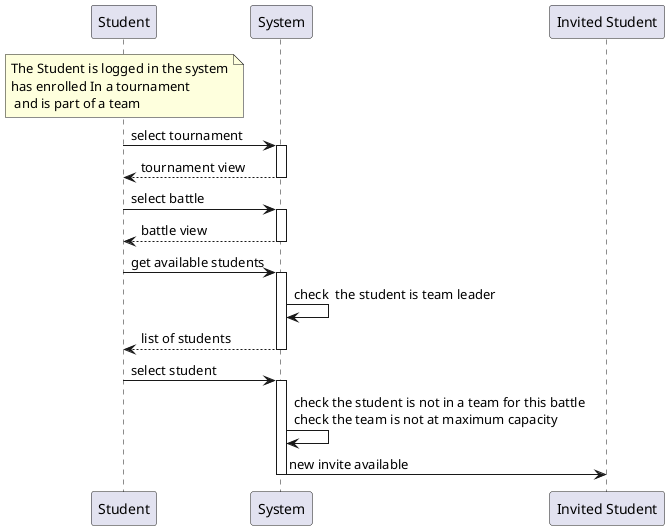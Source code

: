 @startuml

note over Student: The Student is logged in the system\nhas enrolled In a tournament\n and is part of a team


Student -> System: select tournament
activate System
System --> Student: tournament view
deactivate System

Student -> System: select battle
activate System
System --> Student: battle view
deactivate System

Student -> System: get available students
activate System
System -> System: check  the student is team leader
System --> Student: list of students
deactivate System

Student -> System: select student
activate System
System -> System: check the student is not in a team for this battle\ncheck the team is not at maximum capacity
System -> "Invited Student": new invite available
deactivate System
@enduml